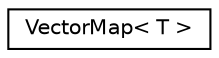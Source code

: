 digraph "Graphical Class Hierarchy"
{
 // LATEX_PDF_SIZE
  edge [fontname="Helvetica",fontsize="10",labelfontname="Helvetica",labelfontsize="10"];
  node [fontname="Helvetica",fontsize="10",shape=record];
  rankdir="LR";
  Node0 [label="VectorMap\< T \>",height=0.2,width=0.4,color="black", fillcolor="white", style="filled",URL="$classoperations__research_1_1_vector_map.html",tooltip=" "];
}
